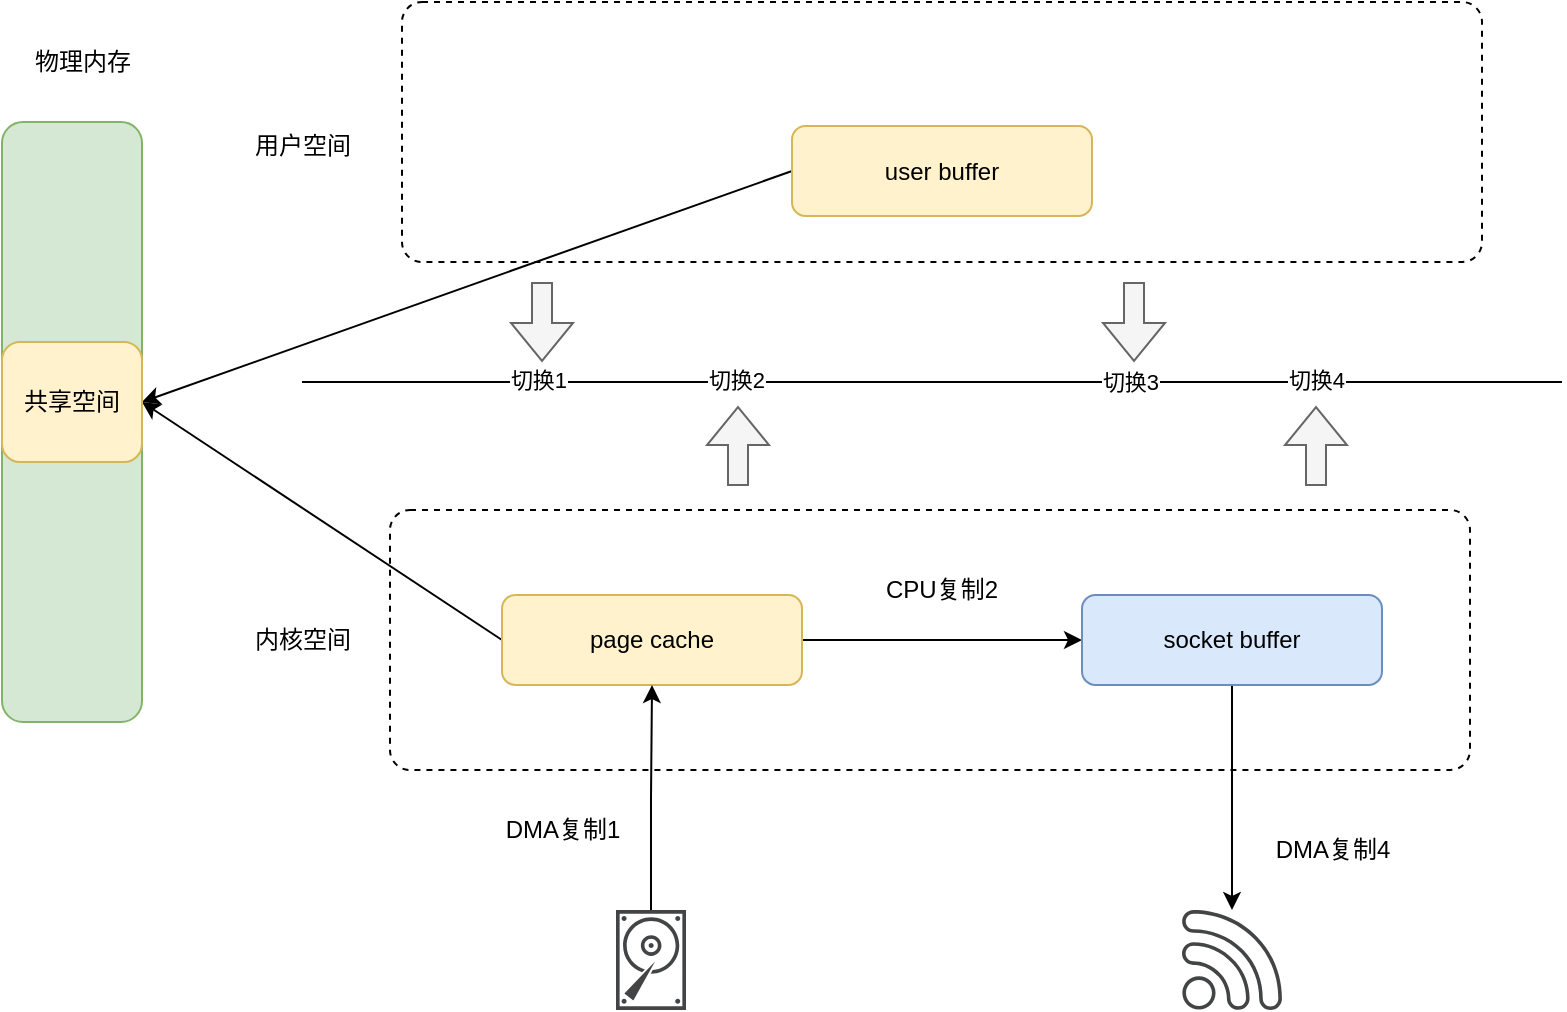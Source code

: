 <mxfile version="15.8.3" type="github">
  <diagram id="C8bcCmeBGrNI1R2GCJvH" name="Page-1">
    <mxGraphModel dx="2253" dy="771" grid="1" gridSize="10" guides="1" tooltips="1" connect="1" arrows="1" fold="1" page="1" pageScale="1" pageWidth="827" pageHeight="1169" math="0" shadow="0">
      <root>
        <mxCell id="0" />
        <mxCell id="1" parent="0" />
        <mxCell id="OcVvFfoguZnq5OLfiX84-1" value="" style="html=1;align=center;verticalAlign=top;rounded=1;absoluteArcSize=1;arcSize=20;dashed=1;" parent="1" vertex="1">
          <mxGeometry x="150" y="510" width="540" height="130" as="geometry" />
        </mxCell>
        <mxCell id="OcVvFfoguZnq5OLfiX84-2" value="" style="html=1;align=center;verticalAlign=top;rounded=1;absoluteArcSize=1;arcSize=20;dashed=1;" parent="1" vertex="1">
          <mxGeometry x="144" y="764" width="540" height="130" as="geometry" />
        </mxCell>
        <mxCell id="OcVvFfoguZnq5OLfiX84-3" value="" style="endArrow=none;html=1;rounded=0;" parent="1" edge="1">
          <mxGeometry width="50" height="50" relative="1" as="geometry">
            <mxPoint x="100" y="700" as="sourcePoint" />
            <mxPoint x="730" y="700" as="targetPoint" />
          </mxGeometry>
        </mxCell>
        <mxCell id="OcVvFfoguZnq5OLfiX84-4" value="切换1" style="edgeLabel;html=1;align=center;verticalAlign=middle;resizable=0;points=[];fontColor=#000000;" parent="OcVvFfoguZnq5OLfiX84-3" vertex="1" connectable="0">
          <mxGeometry x="-0.625" y="1" relative="1" as="geometry">
            <mxPoint as="offset" />
          </mxGeometry>
        </mxCell>
        <mxCell id="OcVvFfoguZnq5OLfiX84-5" value="切换2" style="edgeLabel;html=1;align=center;verticalAlign=middle;resizable=0;points=[];fontColor=#000000;" parent="OcVvFfoguZnq5OLfiX84-3" vertex="1" connectable="0">
          <mxGeometry x="-0.311" y="1" relative="1" as="geometry">
            <mxPoint as="offset" />
          </mxGeometry>
        </mxCell>
        <mxCell id="OcVvFfoguZnq5OLfiX84-6" value="切换3" style="edgeLabel;html=1;align=center;verticalAlign=middle;resizable=0;points=[];fontColor=#000000;" parent="OcVvFfoguZnq5OLfiX84-3" vertex="1" connectable="0">
          <mxGeometry x="0.314" relative="1" as="geometry">
            <mxPoint as="offset" />
          </mxGeometry>
        </mxCell>
        <mxCell id="OcVvFfoguZnq5OLfiX84-7" value="切换4" style="edgeLabel;html=1;align=center;verticalAlign=middle;resizable=0;points=[];fontColor=#000000;" parent="OcVvFfoguZnq5OLfiX84-3" vertex="1" connectable="0">
          <mxGeometry x="0.61" y="1" relative="1" as="geometry">
            <mxPoint as="offset" />
          </mxGeometry>
        </mxCell>
        <mxCell id="OcVvFfoguZnq5OLfiX84-8" value="用户空间" style="text;html=1;align=center;verticalAlign=middle;resizable=0;points=[];autosize=1;strokeColor=none;fillColor=none;" parent="1" vertex="1">
          <mxGeometry x="70" y="572" width="60" height="20" as="geometry" />
        </mxCell>
        <mxCell id="OcVvFfoguZnq5OLfiX84-9" value="内核空间" style="text;html=1;align=center;verticalAlign=middle;resizable=0;points=[];autosize=1;strokeColor=none;fillColor=none;" parent="1" vertex="1">
          <mxGeometry x="70" y="819" width="60" height="20" as="geometry" />
        </mxCell>
        <mxCell id="OcVvFfoguZnq5OLfiX84-33" style="rounded=0;orthogonalLoop=1;jettySize=auto;html=1;exitX=0;exitY=0.5;exitDx=0;exitDy=0;" parent="1" source="OcVvFfoguZnq5OLfiX84-11" edge="1">
          <mxGeometry relative="1" as="geometry">
            <mxPoint x="20" y="710" as="targetPoint" />
          </mxGeometry>
        </mxCell>
        <mxCell id="OcVvFfoguZnq5OLfiX84-11" value="user buffer" style="rounded=1;whiteSpace=wrap;html=1;fillColor=#fff2cc;strokeColor=#d6b656;" parent="1" vertex="1">
          <mxGeometry x="345" y="572" width="150" height="45" as="geometry" />
        </mxCell>
        <mxCell id="OcVvFfoguZnq5OLfiX84-27" style="edgeStyle=orthogonalEdgeStyle;rounded=0;orthogonalLoop=1;jettySize=auto;html=1;exitX=1;exitY=0.5;exitDx=0;exitDy=0;" parent="1" source="OcVvFfoguZnq5OLfiX84-13" target="OcVvFfoguZnq5OLfiX84-15" edge="1">
          <mxGeometry relative="1" as="geometry" />
        </mxCell>
        <mxCell id="OcVvFfoguZnq5OLfiX84-32" style="rounded=0;orthogonalLoop=1;jettySize=auto;html=1;exitX=0;exitY=0.5;exitDx=0;exitDy=0;entryX=1;entryY=0.5;entryDx=0;entryDy=0;" parent="1" source="OcVvFfoguZnq5OLfiX84-13" target="OcVvFfoguZnq5OLfiX84-30" edge="1">
          <mxGeometry relative="1" as="geometry" />
        </mxCell>
        <mxCell id="OcVvFfoguZnq5OLfiX84-13" value="page cache" style="rounded=1;whiteSpace=wrap;html=1;fillColor=#fff2cc;strokeColor=#d6b656;" parent="1" vertex="1">
          <mxGeometry x="200" y="806.5" width="150" height="45" as="geometry" />
        </mxCell>
        <mxCell id="OcVvFfoguZnq5OLfiX84-14" value="" style="edgeStyle=orthogonalEdgeStyle;rounded=0;orthogonalLoop=1;jettySize=auto;html=1;" parent="1" source="OcVvFfoguZnq5OLfiX84-15" target="OcVvFfoguZnq5OLfiX84-16" edge="1">
          <mxGeometry relative="1" as="geometry" />
        </mxCell>
        <mxCell id="OcVvFfoguZnq5OLfiX84-15" value="&lt;span&gt;socket buffer&lt;/span&gt;" style="rounded=1;whiteSpace=wrap;html=1;fillColor=#dae8fc;strokeColor=#6c8ebf;" parent="1" vertex="1">
          <mxGeometry x="490" y="806.5" width="150" height="45" as="geometry" />
        </mxCell>
        <mxCell id="OcVvFfoguZnq5OLfiX84-16" value="" style="sketch=0;pointerEvents=1;shadow=0;dashed=0;html=1;strokeColor=none;fillColor=#434445;aspect=fixed;labelPosition=center;verticalLabelPosition=bottom;verticalAlign=top;align=center;outlineConnect=0;shape=mxgraph.vvd.wi_fi;" parent="1" vertex="1">
          <mxGeometry x="540" y="964" width="50" height="50" as="geometry" />
        </mxCell>
        <mxCell id="OcVvFfoguZnq5OLfiX84-17" value="" style="edgeStyle=orthogonalEdgeStyle;rounded=0;orthogonalLoop=1;jettySize=auto;html=1;" parent="1" source="OcVvFfoguZnq5OLfiX84-18" target="OcVvFfoguZnq5OLfiX84-13" edge="1">
          <mxGeometry relative="1" as="geometry" />
        </mxCell>
        <mxCell id="OcVvFfoguZnq5OLfiX84-18" value="" style="sketch=0;pointerEvents=1;shadow=0;dashed=0;html=1;strokeColor=none;fillColor=#434445;aspect=fixed;labelPosition=center;verticalLabelPosition=bottom;verticalAlign=top;align=center;outlineConnect=0;shape=mxgraph.vvd.disk;" parent="1" vertex="1">
          <mxGeometry x="257" y="964" width="35" height="50" as="geometry" />
        </mxCell>
        <mxCell id="OcVvFfoguZnq5OLfiX84-19" value="DMA复制1" style="text;html=1;align=center;verticalAlign=middle;resizable=0;points=[];autosize=1;strokeColor=none;fillColor=none;" parent="1" vertex="1">
          <mxGeometry x="195" y="914" width="70" height="20" as="geometry" />
        </mxCell>
        <mxCell id="OcVvFfoguZnq5OLfiX84-22" value="DMA复制4" style="text;html=1;align=center;verticalAlign=middle;resizable=0;points=[];autosize=1;strokeColor=none;fillColor=none;" parent="1" vertex="1">
          <mxGeometry x="580" y="924" width="70" height="20" as="geometry" />
        </mxCell>
        <mxCell id="OcVvFfoguZnq5OLfiX84-23" value="" style="shape=flexArrow;endArrow=classic;html=1;rounded=0;fontColor=#000000;fillColor=#f5f5f5;strokeColor=#666666;" parent="1" edge="1">
          <mxGeometry width="50" height="50" relative="1" as="geometry">
            <mxPoint x="220" y="650" as="sourcePoint" />
            <mxPoint x="220" y="690" as="targetPoint" />
          </mxGeometry>
        </mxCell>
        <mxCell id="OcVvFfoguZnq5OLfiX84-24" value="" style="shape=flexArrow;endArrow=classic;html=1;rounded=0;fontColor=#000000;fillColor=#f5f5f5;strokeColor=#666666;" parent="1" edge="1">
          <mxGeometry width="50" height="50" relative="1" as="geometry">
            <mxPoint x="516" y="650" as="sourcePoint" />
            <mxPoint x="516" y="690" as="targetPoint" />
          </mxGeometry>
        </mxCell>
        <mxCell id="OcVvFfoguZnq5OLfiX84-25" value="" style="shape=flexArrow;endArrow=classic;html=1;rounded=0;fontColor=#000000;fillColor=#f5f5f5;strokeColor=#666666;" parent="1" edge="1">
          <mxGeometry width="50" height="50" relative="1" as="geometry">
            <mxPoint x="318" y="752" as="sourcePoint" />
            <mxPoint x="318" y="712" as="targetPoint" />
          </mxGeometry>
        </mxCell>
        <mxCell id="OcVvFfoguZnq5OLfiX84-26" value="" style="shape=flexArrow;endArrow=classic;html=1;rounded=0;fontColor=#000000;fillColor=#f5f5f5;strokeColor=#666666;" parent="1" edge="1">
          <mxGeometry width="50" height="50" relative="1" as="geometry">
            <mxPoint x="607" y="752" as="sourcePoint" />
            <mxPoint x="607" y="712" as="targetPoint" />
          </mxGeometry>
        </mxCell>
        <mxCell id="OcVvFfoguZnq5OLfiX84-28" value="CPU复制2" style="text;html=1;strokeColor=none;fillColor=none;align=center;verticalAlign=middle;whiteSpace=wrap;rounded=0;" parent="1" vertex="1">
          <mxGeometry x="390" y="789" width="60" height="30" as="geometry" />
        </mxCell>
        <mxCell id="OcVvFfoguZnq5OLfiX84-29" value="" style="rounded=1;whiteSpace=wrap;html=1;fillColor=#d5e8d4;strokeColor=#82b366;" parent="1" vertex="1">
          <mxGeometry x="-50" y="570" width="70" height="300" as="geometry" />
        </mxCell>
        <mxCell id="OcVvFfoguZnq5OLfiX84-30" value="共享空间" style="rounded=1;whiteSpace=wrap;html=1;fillColor=#fff2cc;strokeColor=#d6b656;" parent="1" vertex="1">
          <mxGeometry x="-50" y="680" width="70" height="60" as="geometry" />
        </mxCell>
        <mxCell id="OcVvFfoguZnq5OLfiX84-34" value="物理内存" style="text;html=1;align=center;verticalAlign=middle;resizable=0;points=[];autosize=1;strokeColor=none;fillColor=none;" parent="1" vertex="1">
          <mxGeometry x="-40" y="530" width="60" height="20" as="geometry" />
        </mxCell>
      </root>
    </mxGraphModel>
  </diagram>
</mxfile>
